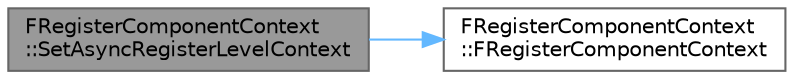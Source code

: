 digraph "FRegisterComponentContext::SetAsyncRegisterLevelContext"
{
 // INTERACTIVE_SVG=YES
 // LATEX_PDF_SIZE
  bgcolor="transparent";
  edge [fontname=Helvetica,fontsize=10,labelfontname=Helvetica,labelfontsize=10];
  node [fontname=Helvetica,fontsize=10,shape=box,height=0.2,width=0.4];
  rankdir="LR";
  Node1 [id="Node000001",label="FRegisterComponentContext\l::SetAsyncRegisterLevelContext",height=0.2,width=0.4,color="gray40", fillcolor="grey60", style="filled", fontcolor="black",tooltip=" "];
  Node1 -> Node2 [id="edge1_Node000001_Node000002",color="steelblue1",style="solid",tooltip=" "];
  Node2 [id="Node000002",label="FRegisterComponentContext\l::FRegisterComponentContext",height=0.2,width=0.4,color="grey40", fillcolor="white", style="filled",URL="$d2/d74/classFRegisterComponentContext.html#a678f0561e285bb0a69704bf9e3ee4c82",tooltip=" "];
}
